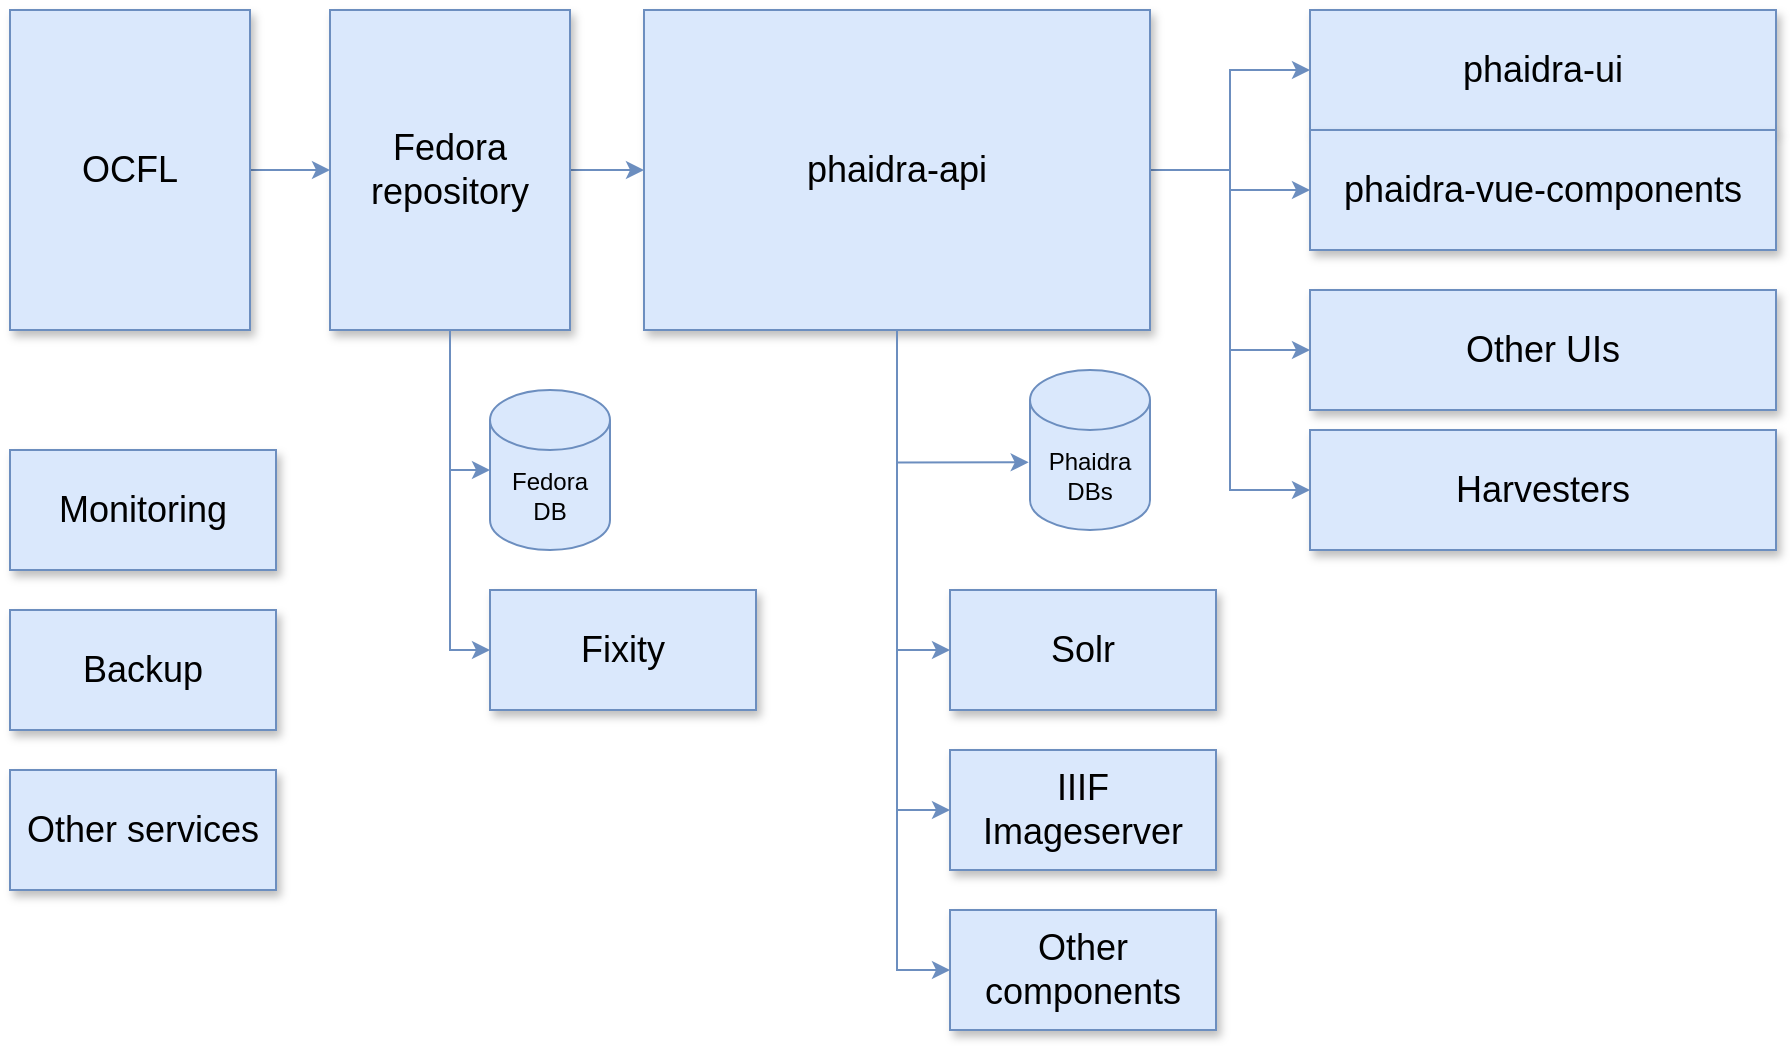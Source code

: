 <mxfile version="23.1.2" type="github">
  <diagram name="Page-1" id="90a13364-a465-7bf4-72fc-28e22215d7a0">
    <mxGraphModel dx="1137" dy="733" grid="1" gridSize="10" guides="1" tooltips="1" connect="1" arrows="1" fold="1" page="1" pageScale="1.5" pageWidth="1169" pageHeight="826" background="none" math="0" shadow="0">
      <root>
        <mxCell id="0" style=";html=1;" />
        <mxCell id="1" style=";html=1;" parent="0" />
        <mxCell id="E_o0MLlyK3zpq6_qdfnP-8" style="edgeStyle=orthogonalEdgeStyle;rounded=0;orthogonalLoop=1;jettySize=auto;html=1;entryX=0;entryY=0.5;entryDx=0;entryDy=0;fillColor=#dae8fc;strokeColor=#6c8ebf;" edge="1" parent="1" source="3a17f1ce550125da-2" target="3a17f1ce550125da-5">
          <mxGeometry relative="1" as="geometry" />
        </mxCell>
        <mxCell id="E_o0MLlyK3zpq6_qdfnP-9" style="edgeStyle=orthogonalEdgeStyle;rounded=0;orthogonalLoop=1;jettySize=auto;html=1;entryX=0;entryY=0.5;entryDx=0;entryDy=0;fillColor=#dae8fc;strokeColor=#6c8ebf;" edge="1" parent="1" source="3a17f1ce550125da-2" target="3a17f1ce550125da-4">
          <mxGeometry relative="1" as="geometry" />
        </mxCell>
        <mxCell id="E_o0MLlyK3zpq6_qdfnP-10" style="edgeStyle=orthogonalEdgeStyle;rounded=0;orthogonalLoop=1;jettySize=auto;html=1;entryX=0;entryY=0.5;entryDx=0;entryDy=0;fillColor=#dae8fc;strokeColor=#6c8ebf;" edge="1" parent="1" source="3a17f1ce550125da-2" target="E_o0MLlyK3zpq6_qdfnP-7">
          <mxGeometry relative="1" as="geometry" />
        </mxCell>
        <mxCell id="E_o0MLlyK3zpq6_qdfnP-15" style="edgeStyle=orthogonalEdgeStyle;rounded=0;orthogonalLoop=1;jettySize=auto;html=1;entryX=0;entryY=0.5;entryDx=0;entryDy=0;fillColor=#dae8fc;strokeColor=#6c8ebf;" edge="1" parent="1" source="3a17f1ce550125da-2" target="E_o0MLlyK3zpq6_qdfnP-11">
          <mxGeometry relative="1" as="geometry" />
        </mxCell>
        <mxCell id="E_o0MLlyK3zpq6_qdfnP-16" style="edgeStyle=orthogonalEdgeStyle;rounded=0;orthogonalLoop=1;jettySize=auto;html=1;entryX=0;entryY=0.5;entryDx=0;entryDy=0;fillColor=#dae8fc;strokeColor=#6c8ebf;" edge="1" parent="1" source="3a17f1ce550125da-2" target="E_o0MLlyK3zpq6_qdfnP-12">
          <mxGeometry relative="1" as="geometry" />
        </mxCell>
        <mxCell id="E_o0MLlyK3zpq6_qdfnP-17" style="edgeStyle=orthogonalEdgeStyle;rounded=0;orthogonalLoop=1;jettySize=auto;html=1;entryX=0;entryY=0.5;entryDx=0;entryDy=0;fillColor=#dae8fc;strokeColor=#6c8ebf;" edge="1" parent="1" source="3a17f1ce550125da-2" target="E_o0MLlyK3zpq6_qdfnP-13">
          <mxGeometry relative="1" as="geometry" />
        </mxCell>
        <mxCell id="E_o0MLlyK3zpq6_qdfnP-29" style="edgeStyle=orthogonalEdgeStyle;rounded=0;orthogonalLoop=1;jettySize=auto;html=1;entryX=0;entryY=0.5;entryDx=0;entryDy=0;fillColor=#dae8fc;strokeColor=#6c8ebf;" edge="1" parent="1" source="3a17f1ce550125da-2" target="E_o0MLlyK3zpq6_qdfnP-28">
          <mxGeometry relative="1" as="geometry" />
        </mxCell>
        <mxCell id="3a17f1ce550125da-2" value="phaidra-api" style="whiteSpace=wrap;html=1;shadow=1;fontSize=18;fillColor=#dae8fc;strokeColor=#6c8ebf;" parent="1" vertex="1">
          <mxGeometry x="367" y="270" width="253" height="160" as="geometry" />
        </mxCell>
        <mxCell id="3a17f1ce550125da-4" value="phaidra-ui" style="whiteSpace=wrap;html=1;shadow=1;fontSize=18;fillColor=#dae8fc;strokeColor=#6c8ebf;" parent="1" vertex="1">
          <mxGeometry x="700" y="270" width="233" height="60" as="geometry" />
        </mxCell>
        <mxCell id="3a17f1ce550125da-5" value="phaidra-vue-components" style="whiteSpace=wrap;html=1;shadow=1;fontSize=18;fillColor=#dae8fc;strokeColor=#6c8ebf;" parent="1" vertex="1">
          <mxGeometry x="700" y="330" width="233" height="60" as="geometry" />
        </mxCell>
        <mxCell id="3a17f1ce550125da-20" style="edgeStyle=elbowEdgeStyle;rounded=0;html=1;startArrow=none;startFill=0;jettySize=auto;orthogonalLoop=1;fontSize=18;elbow=vertical;fillColor=#dae8fc;strokeColor=#6c8ebf;" parent="1" source="3a17f1ce550125da-8" target="3a17f1ce550125da-2" edge="1">
          <mxGeometry relative="1" as="geometry">
            <Array as="points">
              <mxPoint x="320" y="350" />
              <mxPoint x="337" y="334" />
            </Array>
          </mxGeometry>
        </mxCell>
        <mxCell id="E_o0MLlyK3zpq6_qdfnP-31" style="edgeStyle=orthogonalEdgeStyle;rounded=0;orthogonalLoop=1;jettySize=auto;html=1;entryX=0;entryY=0.5;entryDx=0;entryDy=0;fillColor=#dae8fc;strokeColor=#6c8ebf;" edge="1" parent="1" source="3a17f1ce550125da-8" target="E_o0MLlyK3zpq6_qdfnP-26">
          <mxGeometry relative="1" as="geometry" />
        </mxCell>
        <mxCell id="3a17f1ce550125da-8" value="Fedora repository" style="whiteSpace=wrap;html=1;shadow=1;fontSize=18;fillColor=#dae8fc;strokeColor=#6c8ebf;" parent="1" vertex="1">
          <mxGeometry x="210" y="270" width="120" height="160" as="geometry" />
        </mxCell>
        <mxCell id="E_o0MLlyK3zpq6_qdfnP-2" style="edgeStyle=orthogonalEdgeStyle;rounded=0;orthogonalLoop=1;jettySize=auto;html=1;entryX=0;entryY=0.5;entryDx=0;entryDy=0;fillColor=#dae8fc;strokeColor=#6c8ebf;" edge="1" parent="1" source="E_o0MLlyK3zpq6_qdfnP-1" target="3a17f1ce550125da-8">
          <mxGeometry relative="1" as="geometry" />
        </mxCell>
        <mxCell id="E_o0MLlyK3zpq6_qdfnP-1" value="OCFL" style="whiteSpace=wrap;html=1;shadow=1;fontSize=18;fillColor=#dae8fc;strokeColor=#6c8ebf;" vertex="1" parent="1">
          <mxGeometry x="50" y="270" width="120" height="160" as="geometry" />
        </mxCell>
        <mxCell id="E_o0MLlyK3zpq6_qdfnP-3" value="Fedora DB" style="shape=cylinder3;whiteSpace=wrap;html=1;boundedLbl=1;backgroundOutline=1;size=15;fillColor=#dae8fc;strokeColor=#6c8ebf;" vertex="1" parent="1">
          <mxGeometry x="290" y="460" width="60" height="80" as="geometry" />
        </mxCell>
        <mxCell id="E_o0MLlyK3zpq6_qdfnP-4" value="Phaidra DBs" style="shape=cylinder3;whiteSpace=wrap;html=1;boundedLbl=1;backgroundOutline=1;size=15;fillColor=#dae8fc;strokeColor=#6c8ebf;" vertex="1" parent="1">
          <mxGeometry x="560" y="450" width="60" height="80" as="geometry" />
        </mxCell>
        <mxCell id="E_o0MLlyK3zpq6_qdfnP-7" value="Other UIs" style="whiteSpace=wrap;html=1;shadow=1;fontSize=18;fillColor=#dae8fc;strokeColor=#6c8ebf;" vertex="1" parent="1">
          <mxGeometry x="700" y="410" width="233" height="60" as="geometry" />
        </mxCell>
        <mxCell id="E_o0MLlyK3zpq6_qdfnP-11" value="Solr" style="whiteSpace=wrap;html=1;shadow=1;fontSize=18;fillColor=#dae8fc;strokeColor=#6c8ebf;" vertex="1" parent="1">
          <mxGeometry x="520" y="560" width="133" height="60" as="geometry" />
        </mxCell>
        <mxCell id="E_o0MLlyK3zpq6_qdfnP-12" value="IIIF Imageserver" style="whiteSpace=wrap;html=1;shadow=1;fontSize=18;fillColor=#dae8fc;strokeColor=#6c8ebf;" vertex="1" parent="1">
          <mxGeometry x="520" y="640" width="133" height="60" as="geometry" />
        </mxCell>
        <mxCell id="E_o0MLlyK3zpq6_qdfnP-13" value="Other components" style="whiteSpace=wrap;html=1;shadow=1;fontSize=18;fillColor=#dae8fc;strokeColor=#6c8ebf;" vertex="1" parent="1">
          <mxGeometry x="520" y="720" width="133" height="60" as="geometry" />
        </mxCell>
        <mxCell id="E_o0MLlyK3zpq6_qdfnP-18" style="edgeStyle=orthogonalEdgeStyle;rounded=0;orthogonalLoop=1;jettySize=auto;html=1;entryX=-0.011;entryY=0.577;entryDx=0;entryDy=0;entryPerimeter=0;fillColor=#dae8fc;strokeColor=#6c8ebf;" edge="1" parent="1" source="3a17f1ce550125da-2" target="E_o0MLlyK3zpq6_qdfnP-4">
          <mxGeometry relative="1" as="geometry" />
        </mxCell>
        <mxCell id="E_o0MLlyK3zpq6_qdfnP-19" style="edgeStyle=orthogonalEdgeStyle;rounded=0;orthogonalLoop=1;jettySize=auto;html=1;entryX=0;entryY=0.5;entryDx=0;entryDy=0;entryPerimeter=0;fillColor=#dae8fc;strokeColor=#6c8ebf;" edge="1" parent="1" source="3a17f1ce550125da-8" target="E_o0MLlyK3zpq6_qdfnP-3">
          <mxGeometry relative="1" as="geometry" />
        </mxCell>
        <mxCell id="E_o0MLlyK3zpq6_qdfnP-24" value="Monitoring" style="whiteSpace=wrap;html=1;shadow=1;fontSize=18;fillColor=#dae8fc;strokeColor=#6c8ebf;" vertex="1" parent="1">
          <mxGeometry x="50" y="490" width="133" height="60" as="geometry" />
        </mxCell>
        <mxCell id="E_o0MLlyK3zpq6_qdfnP-25" value="Backup" style="whiteSpace=wrap;html=1;shadow=1;fontSize=18;fillColor=#dae8fc;strokeColor=#6c8ebf;" vertex="1" parent="1">
          <mxGeometry x="50" y="570" width="133" height="60" as="geometry" />
        </mxCell>
        <mxCell id="E_o0MLlyK3zpq6_qdfnP-26" value="Fixity" style="whiteSpace=wrap;html=1;shadow=1;fontSize=18;fillColor=#dae8fc;strokeColor=#6c8ebf;" vertex="1" parent="1">
          <mxGeometry x="290" y="560" width="133" height="60" as="geometry" />
        </mxCell>
        <mxCell id="E_o0MLlyK3zpq6_qdfnP-27" value="Other services" style="whiteSpace=wrap;html=1;shadow=1;fontSize=18;fillColor=#dae8fc;strokeColor=#6c8ebf;" vertex="1" parent="1">
          <mxGeometry x="50" y="650" width="133" height="60" as="geometry" />
        </mxCell>
        <mxCell id="E_o0MLlyK3zpq6_qdfnP-28" value="Harvesters" style="whiteSpace=wrap;html=1;shadow=1;fontSize=18;fillColor=#dae8fc;strokeColor=#6c8ebf;" vertex="1" parent="1">
          <mxGeometry x="700" y="480" width="233" height="60" as="geometry" />
        </mxCell>
      </root>
    </mxGraphModel>
  </diagram>
</mxfile>
